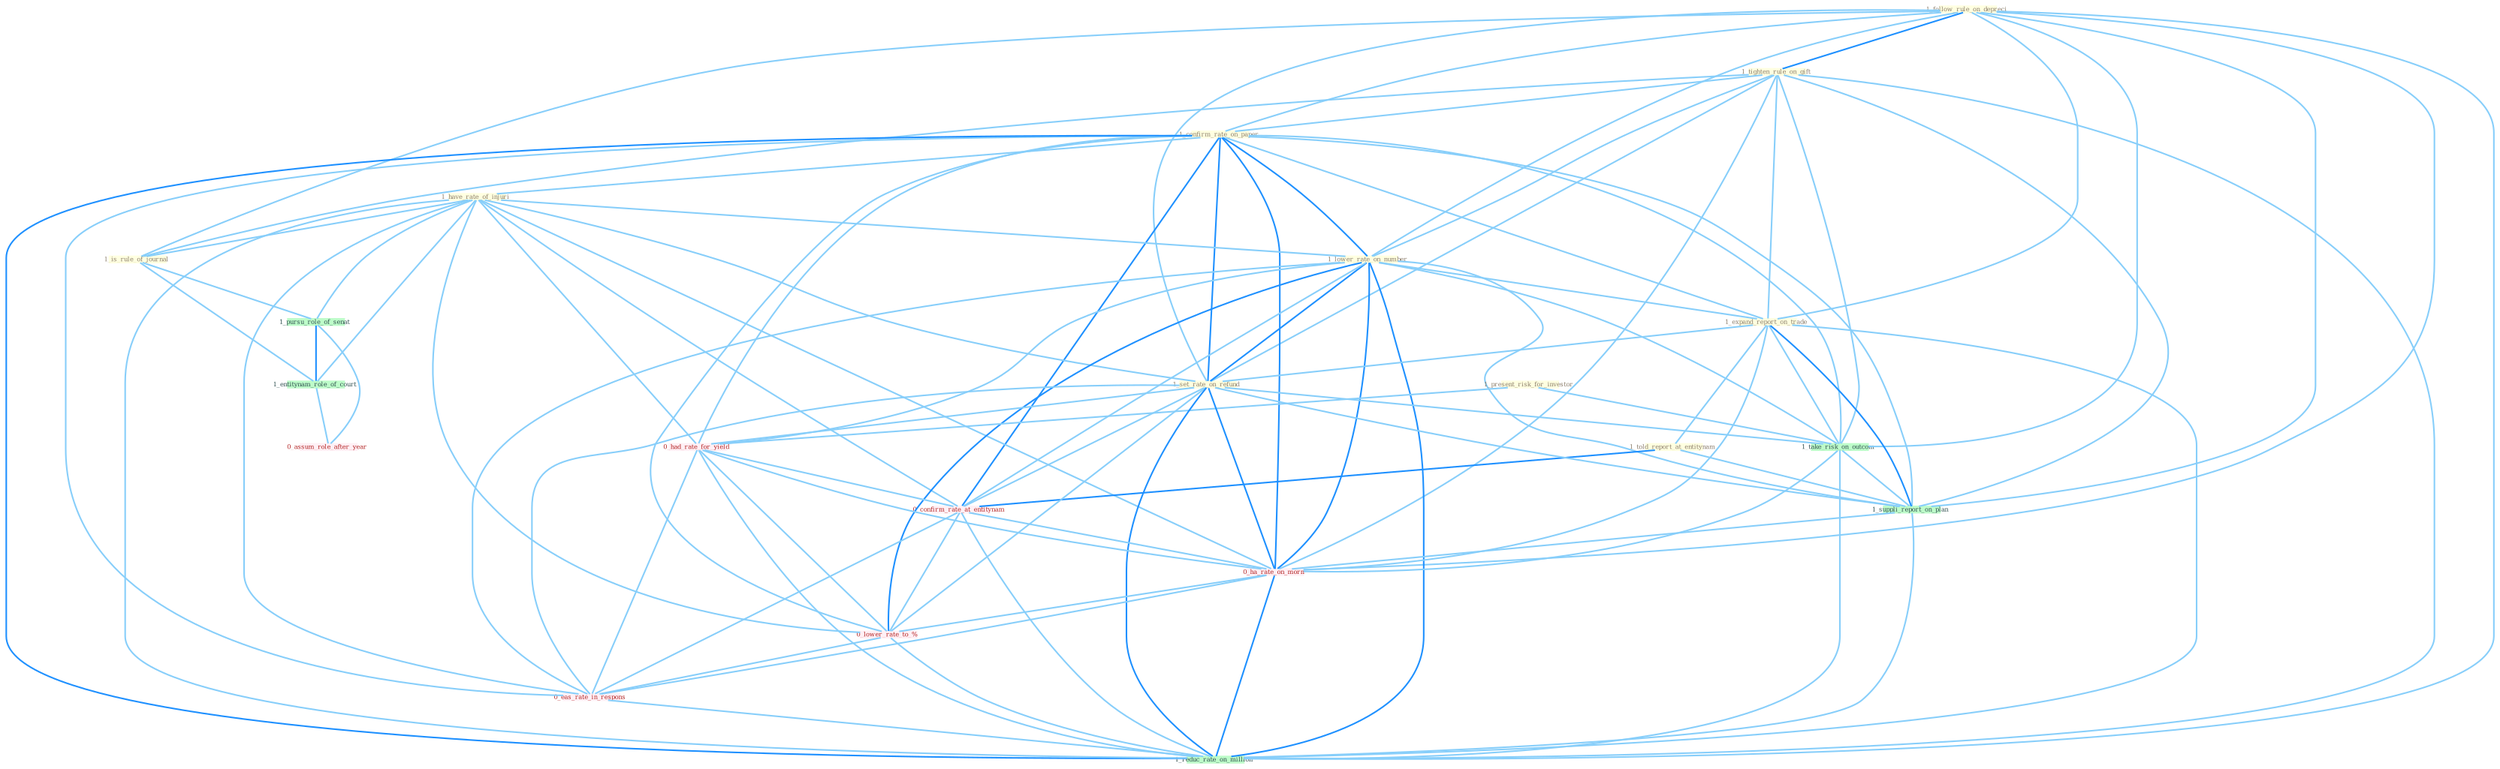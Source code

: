 Graph G{ 
    node
    [shape=polygon,style=filled,width=.5,height=.06,color="#BDFCC9",fixedsize=true,fontsize=4,
    fontcolor="#2f4f4f"];
    {node
    [color="#ffffe0", fontcolor="#8b7d6b"] "1_follow_rule_on_depreci " "1_tighten_rule_on_gift " "1_confirm_rate_on_paper " "1_have_rate_of_injuri " "1_lower_rate_on_number " "1_is_rule_of_journal " "1_present_risk_for_investor " "1_expand_report_on_trade " "1_told_report_at_entitynam " "1_set_rate_on_refund "}
{node [color="#fff0f5", fontcolor="#b22222"] "0_had_rate_for_yield " "0_confirm_rate_at_entitynam " "0_ha_rate_on_morn " "0_lower_rate_to_% " "0_eas_rate_in_respons " "0_assum_role_after_year "}
edge [color="#B0E2FF"];

	"1_follow_rule_on_depreci " -- "1_tighten_rule_on_gift " [w="2", color="#1e90ff" , len=0.8];
	"1_follow_rule_on_depreci " -- "1_confirm_rate_on_paper " [w="1", color="#87cefa" ];
	"1_follow_rule_on_depreci " -- "1_lower_rate_on_number " [w="1", color="#87cefa" ];
	"1_follow_rule_on_depreci " -- "1_is_rule_of_journal " [w="1", color="#87cefa" ];
	"1_follow_rule_on_depreci " -- "1_expand_report_on_trade " [w="1", color="#87cefa" ];
	"1_follow_rule_on_depreci " -- "1_set_rate_on_refund " [w="1", color="#87cefa" ];
	"1_follow_rule_on_depreci " -- "1_take_risk_on_outcom " [w="1", color="#87cefa" ];
	"1_follow_rule_on_depreci " -- "1_suppli_report_on_plan " [w="1", color="#87cefa" ];
	"1_follow_rule_on_depreci " -- "0_ha_rate_on_morn " [w="1", color="#87cefa" ];
	"1_follow_rule_on_depreci " -- "1_reduc_rate_on_million " [w="1", color="#87cefa" ];
	"1_tighten_rule_on_gift " -- "1_confirm_rate_on_paper " [w="1", color="#87cefa" ];
	"1_tighten_rule_on_gift " -- "1_lower_rate_on_number " [w="1", color="#87cefa" ];
	"1_tighten_rule_on_gift " -- "1_is_rule_of_journal " [w="1", color="#87cefa" ];
	"1_tighten_rule_on_gift " -- "1_expand_report_on_trade " [w="1", color="#87cefa" ];
	"1_tighten_rule_on_gift " -- "1_set_rate_on_refund " [w="1", color="#87cefa" ];
	"1_tighten_rule_on_gift " -- "1_take_risk_on_outcom " [w="1", color="#87cefa" ];
	"1_tighten_rule_on_gift " -- "1_suppli_report_on_plan " [w="1", color="#87cefa" ];
	"1_tighten_rule_on_gift " -- "0_ha_rate_on_morn " [w="1", color="#87cefa" ];
	"1_tighten_rule_on_gift " -- "1_reduc_rate_on_million " [w="1", color="#87cefa" ];
	"1_confirm_rate_on_paper " -- "1_have_rate_of_injuri " [w="1", color="#87cefa" ];
	"1_confirm_rate_on_paper " -- "1_lower_rate_on_number " [w="2", color="#1e90ff" , len=0.8];
	"1_confirm_rate_on_paper " -- "1_expand_report_on_trade " [w="1", color="#87cefa" ];
	"1_confirm_rate_on_paper " -- "1_set_rate_on_refund " [w="2", color="#1e90ff" , len=0.8];
	"1_confirm_rate_on_paper " -- "1_take_risk_on_outcom " [w="1", color="#87cefa" ];
	"1_confirm_rate_on_paper " -- "1_suppli_report_on_plan " [w="1", color="#87cefa" ];
	"1_confirm_rate_on_paper " -- "0_had_rate_for_yield " [w="1", color="#87cefa" ];
	"1_confirm_rate_on_paper " -- "0_confirm_rate_at_entitynam " [w="2", color="#1e90ff" , len=0.8];
	"1_confirm_rate_on_paper " -- "0_ha_rate_on_morn " [w="2", color="#1e90ff" , len=0.8];
	"1_confirm_rate_on_paper " -- "0_lower_rate_to_% " [w="1", color="#87cefa" ];
	"1_confirm_rate_on_paper " -- "0_eas_rate_in_respons " [w="1", color="#87cefa" ];
	"1_confirm_rate_on_paper " -- "1_reduc_rate_on_million " [w="2", color="#1e90ff" , len=0.8];
	"1_have_rate_of_injuri " -- "1_lower_rate_on_number " [w="1", color="#87cefa" ];
	"1_have_rate_of_injuri " -- "1_is_rule_of_journal " [w="1", color="#87cefa" ];
	"1_have_rate_of_injuri " -- "1_set_rate_on_refund " [w="1", color="#87cefa" ];
	"1_have_rate_of_injuri " -- "1_pursu_role_of_senat " [w="1", color="#87cefa" ];
	"1_have_rate_of_injuri " -- "0_had_rate_for_yield " [w="1", color="#87cefa" ];
	"1_have_rate_of_injuri " -- "0_confirm_rate_at_entitynam " [w="1", color="#87cefa" ];
	"1_have_rate_of_injuri " -- "0_ha_rate_on_morn " [w="1", color="#87cefa" ];
	"1_have_rate_of_injuri " -- "1_entitynam_role_of_court " [w="1", color="#87cefa" ];
	"1_have_rate_of_injuri " -- "0_lower_rate_to_% " [w="1", color="#87cefa" ];
	"1_have_rate_of_injuri " -- "0_eas_rate_in_respons " [w="1", color="#87cefa" ];
	"1_have_rate_of_injuri " -- "1_reduc_rate_on_million " [w="1", color="#87cefa" ];
	"1_lower_rate_on_number " -- "1_expand_report_on_trade " [w="1", color="#87cefa" ];
	"1_lower_rate_on_number " -- "1_set_rate_on_refund " [w="2", color="#1e90ff" , len=0.8];
	"1_lower_rate_on_number " -- "1_take_risk_on_outcom " [w="1", color="#87cefa" ];
	"1_lower_rate_on_number " -- "1_suppli_report_on_plan " [w="1", color="#87cefa" ];
	"1_lower_rate_on_number " -- "0_had_rate_for_yield " [w="1", color="#87cefa" ];
	"1_lower_rate_on_number " -- "0_confirm_rate_at_entitynam " [w="1", color="#87cefa" ];
	"1_lower_rate_on_number " -- "0_ha_rate_on_morn " [w="2", color="#1e90ff" , len=0.8];
	"1_lower_rate_on_number " -- "0_lower_rate_to_% " [w="2", color="#1e90ff" , len=0.8];
	"1_lower_rate_on_number " -- "0_eas_rate_in_respons " [w="1", color="#87cefa" ];
	"1_lower_rate_on_number " -- "1_reduc_rate_on_million " [w="2", color="#1e90ff" , len=0.8];
	"1_is_rule_of_journal " -- "1_pursu_role_of_senat " [w="1", color="#87cefa" ];
	"1_is_rule_of_journal " -- "1_entitynam_role_of_court " [w="1", color="#87cefa" ];
	"1_present_risk_for_investor " -- "1_take_risk_on_outcom " [w="1", color="#87cefa" ];
	"1_present_risk_for_investor " -- "0_had_rate_for_yield " [w="1", color="#87cefa" ];
	"1_expand_report_on_trade " -- "1_told_report_at_entitynam " [w="1", color="#87cefa" ];
	"1_expand_report_on_trade " -- "1_set_rate_on_refund " [w="1", color="#87cefa" ];
	"1_expand_report_on_trade " -- "1_take_risk_on_outcom " [w="1", color="#87cefa" ];
	"1_expand_report_on_trade " -- "1_suppli_report_on_plan " [w="2", color="#1e90ff" , len=0.8];
	"1_expand_report_on_trade " -- "0_ha_rate_on_morn " [w="1", color="#87cefa" ];
	"1_expand_report_on_trade " -- "1_reduc_rate_on_million " [w="1", color="#87cefa" ];
	"1_told_report_at_entitynam " -- "1_suppli_report_on_plan " [w="1", color="#87cefa" ];
	"1_told_report_at_entitynam " -- "0_confirm_rate_at_entitynam " [w="2", color="#1e90ff" , len=0.8];
	"1_set_rate_on_refund " -- "1_take_risk_on_outcom " [w="1", color="#87cefa" ];
	"1_set_rate_on_refund " -- "1_suppli_report_on_plan " [w="1", color="#87cefa" ];
	"1_set_rate_on_refund " -- "0_had_rate_for_yield " [w="1", color="#87cefa" ];
	"1_set_rate_on_refund " -- "0_confirm_rate_at_entitynam " [w="1", color="#87cefa" ];
	"1_set_rate_on_refund " -- "0_ha_rate_on_morn " [w="2", color="#1e90ff" , len=0.8];
	"1_set_rate_on_refund " -- "0_lower_rate_to_% " [w="1", color="#87cefa" ];
	"1_set_rate_on_refund " -- "0_eas_rate_in_respons " [w="1", color="#87cefa" ];
	"1_set_rate_on_refund " -- "1_reduc_rate_on_million " [w="2", color="#1e90ff" , len=0.8];
	"1_pursu_role_of_senat " -- "1_entitynam_role_of_court " [w="2", color="#1e90ff" , len=0.8];
	"1_pursu_role_of_senat " -- "0_assum_role_after_year " [w="1", color="#87cefa" ];
	"1_take_risk_on_outcom " -- "1_suppli_report_on_plan " [w="1", color="#87cefa" ];
	"1_take_risk_on_outcom " -- "0_ha_rate_on_morn " [w="1", color="#87cefa" ];
	"1_take_risk_on_outcom " -- "1_reduc_rate_on_million " [w="1", color="#87cefa" ];
	"1_suppli_report_on_plan " -- "0_ha_rate_on_morn " [w="1", color="#87cefa" ];
	"1_suppli_report_on_plan " -- "1_reduc_rate_on_million " [w="1", color="#87cefa" ];
	"0_had_rate_for_yield " -- "0_confirm_rate_at_entitynam " [w="1", color="#87cefa" ];
	"0_had_rate_for_yield " -- "0_ha_rate_on_morn " [w="1", color="#87cefa" ];
	"0_had_rate_for_yield " -- "0_lower_rate_to_% " [w="1", color="#87cefa" ];
	"0_had_rate_for_yield " -- "0_eas_rate_in_respons " [w="1", color="#87cefa" ];
	"0_had_rate_for_yield " -- "1_reduc_rate_on_million " [w="1", color="#87cefa" ];
	"0_confirm_rate_at_entitynam " -- "0_ha_rate_on_morn " [w="1", color="#87cefa" ];
	"0_confirm_rate_at_entitynam " -- "0_lower_rate_to_% " [w="1", color="#87cefa" ];
	"0_confirm_rate_at_entitynam " -- "0_eas_rate_in_respons " [w="1", color="#87cefa" ];
	"0_confirm_rate_at_entitynam " -- "1_reduc_rate_on_million " [w="1", color="#87cefa" ];
	"0_ha_rate_on_morn " -- "0_lower_rate_to_% " [w="1", color="#87cefa" ];
	"0_ha_rate_on_morn " -- "0_eas_rate_in_respons " [w="1", color="#87cefa" ];
	"0_ha_rate_on_morn " -- "1_reduc_rate_on_million " [w="2", color="#1e90ff" , len=0.8];
	"1_entitynam_role_of_court " -- "0_assum_role_after_year " [w="1", color="#87cefa" ];
	"0_lower_rate_to_% " -- "0_eas_rate_in_respons " [w="1", color="#87cefa" ];
	"0_lower_rate_to_% " -- "1_reduc_rate_on_million " [w="1", color="#87cefa" ];
	"0_eas_rate_in_respons " -- "1_reduc_rate_on_million " [w="1", color="#87cefa" ];
}